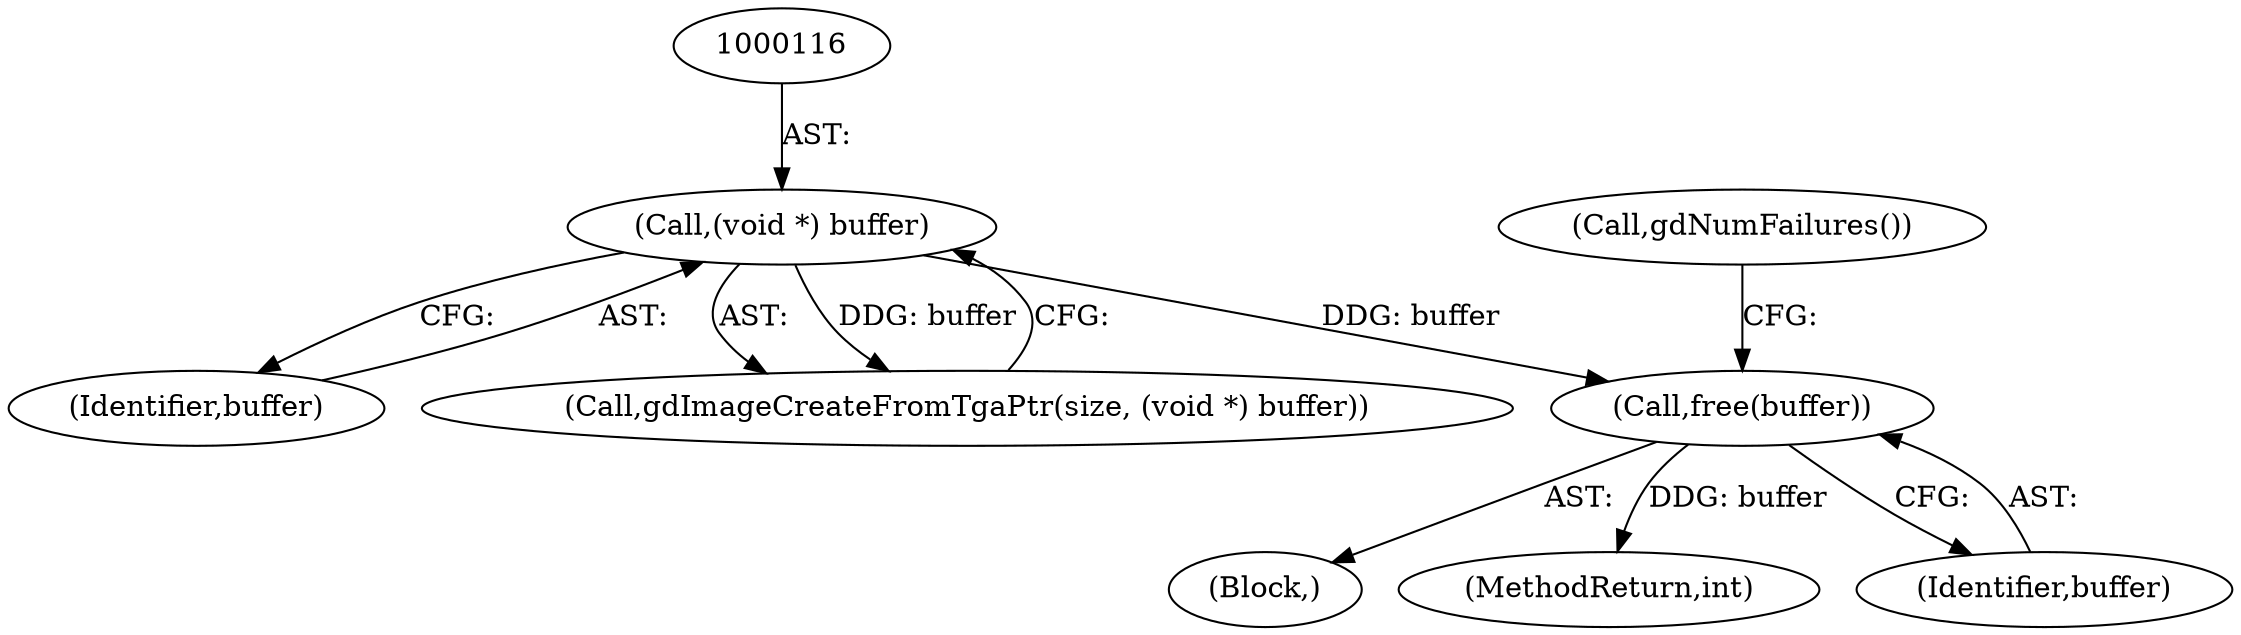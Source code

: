 digraph "0_libgd_58b6dde319c301b0eae27d12e2a659e067d80558_0@API" {
"1000122" [label="(Call,free(buffer))"];
"1000115" [label="(Call,(void *) buffer)"];
"1000101" [label="(Block,)"];
"1000115" [label="(Call,(void *) buffer)"];
"1000126" [label="(MethodReturn,int)"];
"1000123" [label="(Identifier,buffer)"];
"1000117" [label="(Identifier,buffer)"];
"1000125" [label="(Call,gdNumFailures())"];
"1000113" [label="(Call,gdImageCreateFromTgaPtr(size, (void *) buffer))"];
"1000122" [label="(Call,free(buffer))"];
"1000122" -> "1000101"  [label="AST: "];
"1000122" -> "1000123"  [label="CFG: "];
"1000123" -> "1000122"  [label="AST: "];
"1000125" -> "1000122"  [label="CFG: "];
"1000122" -> "1000126"  [label="DDG: buffer"];
"1000115" -> "1000122"  [label="DDG: buffer"];
"1000115" -> "1000113"  [label="AST: "];
"1000115" -> "1000117"  [label="CFG: "];
"1000116" -> "1000115"  [label="AST: "];
"1000117" -> "1000115"  [label="AST: "];
"1000113" -> "1000115"  [label="CFG: "];
"1000115" -> "1000113"  [label="DDG: buffer"];
}
